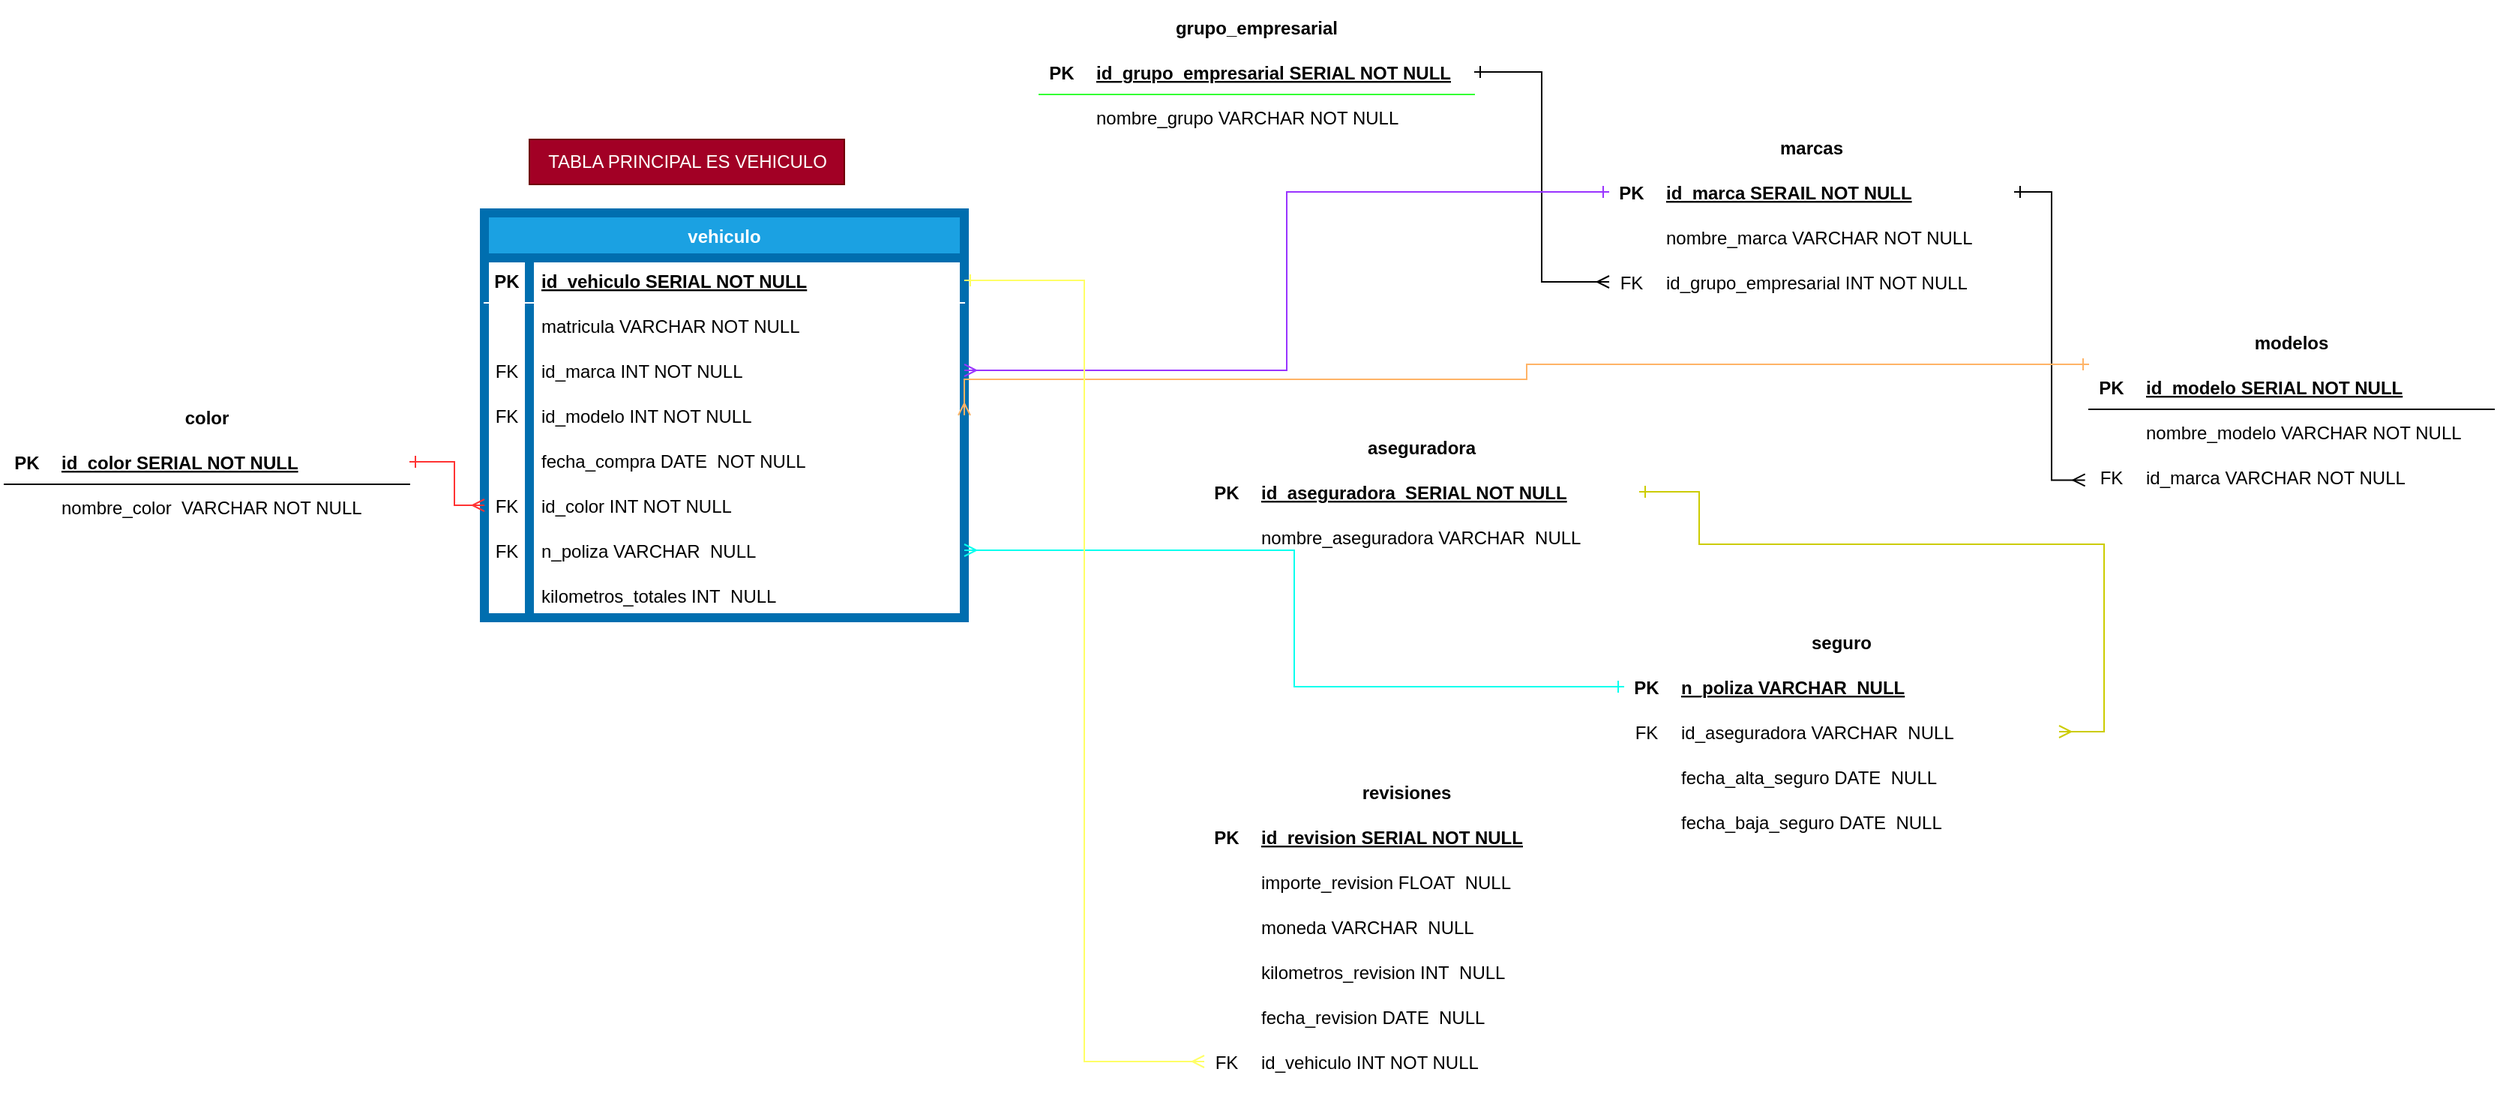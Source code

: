 <mxfile version="21.7.5" type="device">
  <diagram id="R2lEEEUBdFMjLlhIrx00" name="Page-1">
    <mxGraphModel dx="2074" dy="2343" grid="1" gridSize="10" guides="1" tooltips="1" connect="1" arrows="1" fold="1" page="1" pageScale="1" pageWidth="850" pageHeight="1100" background="none" math="0" shadow="0" extFonts="Permanent Marker^https://fonts.googleapis.com/css?family=Permanent+Marker">
      <root>
        <mxCell id="0" />
        <mxCell id="1" parent="0" />
        <mxCell id="C-vyLk0tnHw3VtMMgP7b-13" value="grupo_empresarial" style="shape=table;startSize=30;container=1;collapsible=1;childLayout=tableLayout;fixedRows=1;rowLines=0;fontStyle=1;align=center;resizeLast=1;strokeColor=#ffffff;strokeWidth=6;" parent="1" vertex="1">
          <mxGeometry x="720" y="-260" width="290" height="100" as="geometry" />
        </mxCell>
        <mxCell id="C-vyLk0tnHw3VtMMgP7b-14" value="" style="shape=partialRectangle;collapsible=0;dropTarget=0;pointerEvents=0;fillColor=none;points=[[0,0.5],[1,0.5]];portConstraint=eastwest;top=0;left=0;right=0;bottom=1;strokeColor=#33FF33;" parent="C-vyLk0tnHw3VtMMgP7b-13" vertex="1">
          <mxGeometry y="30" width="290" height="30" as="geometry" />
        </mxCell>
        <mxCell id="C-vyLk0tnHw3VtMMgP7b-15" value="PK" style="shape=partialRectangle;overflow=hidden;connectable=0;fillColor=none;top=0;left=0;bottom=0;right=0;fontStyle=1;strokeColor=#FFFFFF;" parent="C-vyLk0tnHw3VtMMgP7b-14" vertex="1">
          <mxGeometry width="30" height="30" as="geometry">
            <mxRectangle width="30" height="30" as="alternateBounds" />
          </mxGeometry>
        </mxCell>
        <mxCell id="C-vyLk0tnHw3VtMMgP7b-16" value="id_grupo_empresarial SERIAL NOT NULL " style="shape=partialRectangle;overflow=hidden;connectable=0;fillColor=none;top=0;left=0;bottom=0;right=0;align=left;spacingLeft=6;fontStyle=5;strokeColor=#FFFFFF;" parent="C-vyLk0tnHw3VtMMgP7b-14" vertex="1">
          <mxGeometry x="30" width="260" height="30" as="geometry">
            <mxRectangle width="260" height="30" as="alternateBounds" />
          </mxGeometry>
        </mxCell>
        <mxCell id="C-vyLk0tnHw3VtMMgP7b-17" value="" style="shape=partialRectangle;collapsible=0;dropTarget=0;pointerEvents=0;fillColor=none;points=[[0,0.5],[1,0.5]];portConstraint=eastwest;top=0;left=0;right=0;bottom=0;strokeColor=#33FF33;" parent="C-vyLk0tnHw3VtMMgP7b-13" vertex="1">
          <mxGeometry y="60" width="290" height="30" as="geometry" />
        </mxCell>
        <mxCell id="C-vyLk0tnHw3VtMMgP7b-18" value="" style="shape=partialRectangle;overflow=hidden;connectable=0;fillColor=none;top=0;left=0;bottom=0;right=0;strokeColor=#FFFFFF;" parent="C-vyLk0tnHw3VtMMgP7b-17" vertex="1">
          <mxGeometry width="30" height="30" as="geometry">
            <mxRectangle width="30" height="30" as="alternateBounds" />
          </mxGeometry>
        </mxCell>
        <mxCell id="C-vyLk0tnHw3VtMMgP7b-19" value="nombre_grupo VARCHAR NOT NULL" style="shape=partialRectangle;overflow=hidden;connectable=0;fillColor=none;top=0;left=0;bottom=0;right=0;align=left;spacingLeft=6;strokeColor=#FFFFFF;" parent="C-vyLk0tnHw3VtMMgP7b-17" vertex="1">
          <mxGeometry x="30" width="260" height="30" as="geometry">
            <mxRectangle width="260" height="30" as="alternateBounds" />
          </mxGeometry>
        </mxCell>
        <mxCell id="C-vyLk0tnHw3VtMMgP7b-23" value="vehiculo" style="shape=table;startSize=30;container=1;collapsible=1;childLayout=tableLayout;fixedRows=1;rowLines=0;fontStyle=1;align=center;resizeLast=1;fillColor=#1ba1e2;fontColor=#ffffff;strokeColor=#006EAF;strokeWidth=6;" parent="1" vertex="1">
          <mxGeometry x="350" y="-121" width="320.0" height="270" as="geometry" />
        </mxCell>
        <mxCell id="C-vyLk0tnHw3VtMMgP7b-24" value="" style="shape=partialRectangle;collapsible=0;dropTarget=0;pointerEvents=0;fillColor=none;points=[[0,0.5],[1,0.5]];portConstraint=eastwest;top=0;left=0;right=0;bottom=1;strokeColor=#FFFFFF;" parent="C-vyLk0tnHw3VtMMgP7b-23" vertex="1">
          <mxGeometry y="30" width="320.0" height="30" as="geometry" />
        </mxCell>
        <mxCell id="C-vyLk0tnHw3VtMMgP7b-25" value="PK" style="shape=partialRectangle;overflow=hidden;connectable=0;fillColor=none;top=0;left=0;bottom=0;right=0;fontStyle=1;strokeColor=#ffffff;" parent="C-vyLk0tnHw3VtMMgP7b-24" vertex="1">
          <mxGeometry width="30" height="30" as="geometry">
            <mxRectangle width="30" height="30" as="alternateBounds" />
          </mxGeometry>
        </mxCell>
        <mxCell id="C-vyLk0tnHw3VtMMgP7b-26" value="id_vehiculo SERIAL NOT NULL " style="shape=partialRectangle;overflow=hidden;connectable=0;fillColor=none;top=0;left=0;bottom=0;right=0;align=left;spacingLeft=6;fontStyle=5;strokeColor=default;" parent="C-vyLk0tnHw3VtMMgP7b-24" vertex="1">
          <mxGeometry x="30" width="290.0" height="30" as="geometry">
            <mxRectangle width="290.0" height="30" as="alternateBounds" />
          </mxGeometry>
        </mxCell>
        <mxCell id="RfuSQ6V6AaeaHimlMr3Y-26" value="" style="shape=partialRectangle;collapsible=0;dropTarget=0;pointerEvents=0;fillColor=none;points=[[0,0.5],[1,0.5]];portConstraint=eastwest;top=0;left=0;right=0;bottom=0;strokeColor=#ffffff;" parent="C-vyLk0tnHw3VtMMgP7b-23" vertex="1">
          <mxGeometry y="60" width="320.0" height="30" as="geometry" />
        </mxCell>
        <mxCell id="RfuSQ6V6AaeaHimlMr3Y-27" value="" style="shape=partialRectangle;overflow=hidden;connectable=0;fillColor=none;top=0;left=0;bottom=0;right=0;strokeColor=#ffffff;" parent="RfuSQ6V6AaeaHimlMr3Y-26" vertex="1">
          <mxGeometry width="30" height="30" as="geometry">
            <mxRectangle width="30" height="30" as="alternateBounds" />
          </mxGeometry>
        </mxCell>
        <mxCell id="RfuSQ6V6AaeaHimlMr3Y-28" value="matricula VARCHAR NOT NULL" style="shape=partialRectangle;overflow=hidden;connectable=0;fillColor=none;top=0;left=0;bottom=0;right=0;align=left;spacingLeft=6;strokeColor=#ffffff;" parent="RfuSQ6V6AaeaHimlMr3Y-26" vertex="1">
          <mxGeometry x="30" width="290.0" height="30" as="geometry">
            <mxRectangle width="290.0" height="30" as="alternateBounds" />
          </mxGeometry>
        </mxCell>
        <mxCell id="6LT06IVpXa6GjpvAT1OC-48" value="" style="shape=partialRectangle;collapsible=0;dropTarget=0;pointerEvents=0;fillColor=none;points=[[0,0.5],[1,0.5]];portConstraint=eastwest;top=0;left=0;right=0;bottom=0;strokeColor=#33FF33;" parent="C-vyLk0tnHw3VtMMgP7b-23" vertex="1">
          <mxGeometry y="90" width="320.0" height="30" as="geometry" />
        </mxCell>
        <mxCell id="6LT06IVpXa6GjpvAT1OC-49" value="FK" style="shape=partialRectangle;overflow=hidden;connectable=0;fillColor=none;top=0;left=0;bottom=0;right=0;strokeColor=#33FF33;" parent="6LT06IVpXa6GjpvAT1OC-48" vertex="1">
          <mxGeometry width="30" height="30" as="geometry">
            <mxRectangle width="30" height="30" as="alternateBounds" />
          </mxGeometry>
        </mxCell>
        <mxCell id="6LT06IVpXa6GjpvAT1OC-50" value="id_marca INT NOT NULL" style="shape=partialRectangle;overflow=hidden;connectable=0;fillColor=none;top=0;left=0;bottom=0;right=0;align=left;spacingLeft=6;strokeColor=#33FF33;" parent="6LT06IVpXa6GjpvAT1OC-48" vertex="1">
          <mxGeometry x="30" width="290.0" height="30" as="geometry">
            <mxRectangle width="290.0" height="30" as="alternateBounds" />
          </mxGeometry>
        </mxCell>
        <mxCell id="C-vyLk0tnHw3VtMMgP7b-27" value="" style="shape=partialRectangle;collapsible=0;dropTarget=0;pointerEvents=0;fillColor=none;points=[[0,0.5],[1,0.5]];portConstraint=eastwest;top=0;left=0;right=0;bottom=0;strokeColor=#33FF33;" parent="C-vyLk0tnHw3VtMMgP7b-23" vertex="1">
          <mxGeometry y="120" width="320.0" height="30" as="geometry" />
        </mxCell>
        <mxCell id="C-vyLk0tnHw3VtMMgP7b-28" value="FK" style="shape=partialRectangle;overflow=hidden;connectable=0;fillColor=none;top=0;left=0;bottom=0;right=0;strokeColor=#33FF33;" parent="C-vyLk0tnHw3VtMMgP7b-27" vertex="1">
          <mxGeometry width="30" height="30" as="geometry">
            <mxRectangle width="30" height="30" as="alternateBounds" />
          </mxGeometry>
        </mxCell>
        <mxCell id="C-vyLk0tnHw3VtMMgP7b-29" value="id_modelo INT NOT NULL" style="shape=partialRectangle;overflow=hidden;connectable=0;fillColor=none;top=0;left=0;bottom=0;right=0;align=left;spacingLeft=6;strokeColor=#33FF33;" parent="C-vyLk0tnHw3VtMMgP7b-27" vertex="1">
          <mxGeometry x="30" width="290.0" height="30" as="geometry">
            <mxRectangle width="290.0" height="30" as="alternateBounds" />
          </mxGeometry>
        </mxCell>
        <mxCell id="RfuSQ6V6AaeaHimlMr3Y-23" value="" style="shape=partialRectangle;collapsible=0;dropTarget=0;pointerEvents=0;fillColor=none;points=[[0,0.5],[1,0.5]];portConstraint=eastwest;top=0;left=0;right=0;bottom=0;strokeColor=#33FF33;" parent="C-vyLk0tnHw3VtMMgP7b-23" vertex="1">
          <mxGeometry y="150" width="320.0" height="30" as="geometry" />
        </mxCell>
        <mxCell id="RfuSQ6V6AaeaHimlMr3Y-24" value="" style="shape=partialRectangle;overflow=hidden;connectable=0;fillColor=none;top=0;left=0;bottom=0;right=0;strokeColor=#33FF33;" parent="RfuSQ6V6AaeaHimlMr3Y-23" vertex="1">
          <mxGeometry width="30" height="30" as="geometry">
            <mxRectangle width="30" height="30" as="alternateBounds" />
          </mxGeometry>
        </mxCell>
        <mxCell id="RfuSQ6V6AaeaHimlMr3Y-25" value="fecha_compra DATE  NOT NULL" style="shape=partialRectangle;overflow=hidden;connectable=0;fillColor=none;top=0;left=0;bottom=0;right=0;align=left;spacingLeft=6;strokeColor=#33FF33;" parent="RfuSQ6V6AaeaHimlMr3Y-23" vertex="1">
          <mxGeometry x="30" width="290.0" height="30" as="geometry">
            <mxRectangle width="290.0" height="30" as="alternateBounds" />
          </mxGeometry>
        </mxCell>
        <mxCell id="RfuSQ6V6AaeaHimlMr3Y-29" value="" style="shape=partialRectangle;collapsible=0;dropTarget=0;pointerEvents=0;fillColor=none;points=[[0,0.5],[1,0.5]];portConstraint=eastwest;top=0;left=0;right=0;bottom=0;strokeColor=#33FF33;" parent="C-vyLk0tnHw3VtMMgP7b-23" vertex="1">
          <mxGeometry y="180" width="320.0" height="30" as="geometry" />
        </mxCell>
        <mxCell id="RfuSQ6V6AaeaHimlMr3Y-30" value="FK" style="shape=partialRectangle;overflow=hidden;connectable=0;fillColor=none;top=0;left=0;bottom=0;right=0;strokeColor=#33FF33;" parent="RfuSQ6V6AaeaHimlMr3Y-29" vertex="1">
          <mxGeometry width="30" height="30" as="geometry">
            <mxRectangle width="30" height="30" as="alternateBounds" />
          </mxGeometry>
        </mxCell>
        <mxCell id="RfuSQ6V6AaeaHimlMr3Y-31" value="id_color INT NOT NULL" style="shape=partialRectangle;overflow=hidden;connectable=0;fillColor=none;top=0;left=0;bottom=0;right=0;align=left;spacingLeft=6;strokeColor=#33FF33;" parent="RfuSQ6V6AaeaHimlMr3Y-29" vertex="1">
          <mxGeometry x="30" width="290.0" height="30" as="geometry">
            <mxRectangle width="290.0" height="30" as="alternateBounds" />
          </mxGeometry>
        </mxCell>
        <mxCell id="RfuSQ6V6AaeaHimlMr3Y-38" value="" style="shape=partialRectangle;collapsible=0;dropTarget=0;pointerEvents=0;fillColor=none;points=[[0,0.5],[1,0.5]];portConstraint=eastwest;top=0;left=0;right=0;bottom=0;strokeColor=#33FF33;" parent="C-vyLk0tnHw3VtMMgP7b-23" vertex="1">
          <mxGeometry y="210" width="320.0" height="30" as="geometry" />
        </mxCell>
        <mxCell id="RfuSQ6V6AaeaHimlMr3Y-39" value="FK" style="shape=partialRectangle;overflow=hidden;connectable=0;fillColor=none;top=0;left=0;bottom=0;right=0;strokeColor=#33FF33;" parent="RfuSQ6V6AaeaHimlMr3Y-38" vertex="1">
          <mxGeometry width="30" height="30" as="geometry">
            <mxRectangle width="30" height="30" as="alternateBounds" />
          </mxGeometry>
        </mxCell>
        <mxCell id="RfuSQ6V6AaeaHimlMr3Y-40" value="n_poliza VARCHAR  NULL" style="shape=partialRectangle;overflow=hidden;connectable=0;fillColor=none;top=0;left=0;bottom=0;right=0;align=left;spacingLeft=6;strokeColor=#33FF33;" parent="RfuSQ6V6AaeaHimlMr3Y-38" vertex="1">
          <mxGeometry x="30" width="290.0" height="30" as="geometry">
            <mxRectangle width="290.0" height="30" as="alternateBounds" />
          </mxGeometry>
        </mxCell>
        <mxCell id="6LT06IVpXa6GjpvAT1OC-60" value="" style="shape=partialRectangle;collapsible=0;dropTarget=0;pointerEvents=0;fillColor=none;points=[[0,0.5],[1,0.5]];portConstraint=eastwest;top=0;left=0;right=0;bottom=0;" parent="C-vyLk0tnHw3VtMMgP7b-23" vertex="1">
          <mxGeometry y="240" width="320.0" height="30" as="geometry" />
        </mxCell>
        <mxCell id="6LT06IVpXa6GjpvAT1OC-61" value="" style="shape=partialRectangle;overflow=hidden;connectable=0;fillColor=none;top=0;left=0;bottom=0;right=0;" parent="6LT06IVpXa6GjpvAT1OC-60" vertex="1">
          <mxGeometry width="30" height="30" as="geometry">
            <mxRectangle width="30" height="30" as="alternateBounds" />
          </mxGeometry>
        </mxCell>
        <mxCell id="6LT06IVpXa6GjpvAT1OC-62" value="kilometros_totales INT  NULL" style="shape=partialRectangle;overflow=hidden;connectable=0;fillColor=none;top=0;left=0;bottom=0;right=0;align=left;spacingLeft=6;" parent="6LT06IVpXa6GjpvAT1OC-60" vertex="1">
          <mxGeometry x="30" width="290.0" height="30" as="geometry">
            <mxRectangle width="290.0" height="30" as="alternateBounds" />
          </mxGeometry>
        </mxCell>
        <mxCell id="RfuSQ6V6AaeaHimlMr3Y-16" value="marcas" style="shape=table;startSize=30;container=1;collapsible=1;childLayout=tableLayout;fixedRows=1;rowLines=0;fontStyle=1;align=center;resizeLast=1;strokeColor=#ffffff;strokeWidth=6;" parent="1" vertex="1">
          <mxGeometry x="1100" y="-180" width="270" height="130" as="geometry" />
        </mxCell>
        <mxCell id="RfuSQ6V6AaeaHimlMr3Y-17" value="" style="shape=partialRectangle;collapsible=0;dropTarget=0;pointerEvents=0;fillColor=none;points=[[0,0.5],[1,0.5]];portConstraint=eastwest;top=0;left=0;right=0;bottom=1;strokeColor=#FFFFFF;" parent="RfuSQ6V6AaeaHimlMr3Y-16" vertex="1">
          <mxGeometry y="30" width="270" height="30" as="geometry" />
        </mxCell>
        <mxCell id="RfuSQ6V6AaeaHimlMr3Y-18" value="PK" style="shape=partialRectangle;overflow=hidden;connectable=0;fillColor=none;top=0;left=0;bottom=0;right=0;fontStyle=1;strokeColor=#FFFFFF;" parent="RfuSQ6V6AaeaHimlMr3Y-17" vertex="1">
          <mxGeometry width="30" height="30" as="geometry">
            <mxRectangle width="30" height="30" as="alternateBounds" />
          </mxGeometry>
        </mxCell>
        <mxCell id="RfuSQ6V6AaeaHimlMr3Y-19" value="id_marca SERAIL NOT NULL " style="shape=partialRectangle;overflow=hidden;connectable=0;fillColor=none;top=0;left=0;bottom=0;right=0;align=left;spacingLeft=6;fontStyle=5;strokeColor=#FFFFFF;" parent="RfuSQ6V6AaeaHimlMr3Y-17" vertex="1">
          <mxGeometry x="30" width="240" height="30" as="geometry">
            <mxRectangle width="240" height="30" as="alternateBounds" />
          </mxGeometry>
        </mxCell>
        <mxCell id="RfuSQ6V6AaeaHimlMr3Y-20" value="" style="shape=partialRectangle;collapsible=0;dropTarget=0;pointerEvents=0;fillColor=none;points=[[0,0.5],[1,0.5]];portConstraint=eastwest;top=0;left=0;right=0;bottom=0;strokeColor=#33FF33;" parent="RfuSQ6V6AaeaHimlMr3Y-16" vertex="1">
          <mxGeometry y="60" width="270" height="30" as="geometry" />
        </mxCell>
        <mxCell id="RfuSQ6V6AaeaHimlMr3Y-21" value="" style="shape=partialRectangle;overflow=hidden;connectable=0;fillColor=none;top=0;left=0;bottom=0;right=0;strokeColor=#33FF33;" parent="RfuSQ6V6AaeaHimlMr3Y-20" vertex="1">
          <mxGeometry width="30" height="30" as="geometry">
            <mxRectangle width="30" height="30" as="alternateBounds" />
          </mxGeometry>
        </mxCell>
        <mxCell id="RfuSQ6V6AaeaHimlMr3Y-22" value="nombre_marca VARCHAR NOT NULL" style="shape=partialRectangle;overflow=hidden;connectable=0;fillColor=none;top=0;left=0;bottom=0;right=0;align=left;spacingLeft=6;strokeColor=#FFFFFF;" parent="RfuSQ6V6AaeaHimlMr3Y-20" vertex="1">
          <mxGeometry x="30" width="240" height="30" as="geometry">
            <mxRectangle width="240" height="30" as="alternateBounds" />
          </mxGeometry>
        </mxCell>
        <mxCell id="6LT06IVpXa6GjpvAT1OC-23" value="" style="shape=partialRectangle;collapsible=0;dropTarget=0;pointerEvents=0;fillColor=none;points=[[0,0.5],[1,0.5]];portConstraint=eastwest;top=0;left=0;right=0;bottom=0;strokeColor=#33FF33;" parent="RfuSQ6V6AaeaHimlMr3Y-16" vertex="1">
          <mxGeometry y="90" width="270" height="30" as="geometry" />
        </mxCell>
        <mxCell id="6LT06IVpXa6GjpvAT1OC-24" value="FK" style="shape=partialRectangle;overflow=hidden;connectable=0;fillColor=none;top=0;left=0;bottom=0;right=0;strokeColor=#33FF33;" parent="6LT06IVpXa6GjpvAT1OC-23" vertex="1">
          <mxGeometry width="30" height="30" as="geometry">
            <mxRectangle width="30" height="30" as="alternateBounds" />
          </mxGeometry>
        </mxCell>
        <mxCell id="6LT06IVpXa6GjpvAT1OC-25" value="id_grupo_empresarial INT NOT NULL" style="shape=partialRectangle;overflow=hidden;connectable=0;fillColor=none;top=0;left=0;bottom=0;right=0;align=left;spacingLeft=6;strokeColor=#33FF33;" parent="6LT06IVpXa6GjpvAT1OC-23" vertex="1">
          <mxGeometry x="30" width="240" height="30" as="geometry">
            <mxRectangle width="240" height="30" as="alternateBounds" />
          </mxGeometry>
        </mxCell>
        <mxCell id="RfuSQ6V6AaeaHimlMr3Y-51" value="revisiones" style="shape=table;startSize=30;container=1;collapsible=1;childLayout=tableLayout;fixedRows=1;rowLines=0;fontStyle=1;align=center;resizeLast=1;strokeColor=#ffffff;strokeWidth=6;" parent="1" vertex="1">
          <mxGeometry x="830" y="250" width="270" height="220" as="geometry" />
        </mxCell>
        <mxCell id="RfuSQ6V6AaeaHimlMr3Y-52" value="" style="shape=partialRectangle;collapsible=0;dropTarget=0;pointerEvents=0;fillColor=none;points=[[0,0.5],[1,0.5]];portConstraint=eastwest;top=0;left=0;right=0;bottom=1;strokeColor=#FFFFFF;" parent="RfuSQ6V6AaeaHimlMr3Y-51" vertex="1">
          <mxGeometry y="30" width="270" height="30" as="geometry" />
        </mxCell>
        <mxCell id="RfuSQ6V6AaeaHimlMr3Y-53" value="PK" style="shape=partialRectangle;overflow=hidden;connectable=0;fillColor=none;top=0;left=0;bottom=0;right=0;fontStyle=1;strokeColor=#FFFFFF;" parent="RfuSQ6V6AaeaHimlMr3Y-52" vertex="1">
          <mxGeometry width="30" height="30" as="geometry">
            <mxRectangle width="30" height="30" as="alternateBounds" />
          </mxGeometry>
        </mxCell>
        <mxCell id="RfuSQ6V6AaeaHimlMr3Y-54" value="id_revision SERIAL NOT NULL " style="shape=partialRectangle;overflow=hidden;connectable=0;fillColor=none;top=0;left=0;bottom=0;right=0;align=left;spacingLeft=6;fontStyle=5;strokeColor=#FFFFFF;" parent="RfuSQ6V6AaeaHimlMr3Y-52" vertex="1">
          <mxGeometry x="30" width="240" height="30" as="geometry">
            <mxRectangle width="240" height="30" as="alternateBounds" />
          </mxGeometry>
        </mxCell>
        <mxCell id="6LT06IVpXa6GjpvAT1OC-1" value="" style="shape=partialRectangle;collapsible=0;dropTarget=0;pointerEvents=0;fillColor=none;points=[[0,0.5],[1,0.5]];portConstraint=eastwest;top=0;left=0;right=0;bottom=0;strokeColor=#FFFFFF;" parent="RfuSQ6V6AaeaHimlMr3Y-51" vertex="1">
          <mxGeometry y="60" width="270" height="30" as="geometry" />
        </mxCell>
        <mxCell id="6LT06IVpXa6GjpvAT1OC-2" value="" style="shape=partialRectangle;overflow=hidden;connectable=0;fillColor=none;top=0;left=0;bottom=0;right=0;strokeColor=#FFFFFF;" parent="6LT06IVpXa6GjpvAT1OC-1" vertex="1">
          <mxGeometry width="30" height="30" as="geometry">
            <mxRectangle width="30" height="30" as="alternateBounds" />
          </mxGeometry>
        </mxCell>
        <mxCell id="6LT06IVpXa6GjpvAT1OC-3" value="importe_revision FLOAT  NULL" style="shape=partialRectangle;overflow=hidden;connectable=0;fillColor=none;top=0;left=0;bottom=0;right=0;align=left;spacingLeft=6;strokeColor=#FFFFFF;" parent="6LT06IVpXa6GjpvAT1OC-1" vertex="1">
          <mxGeometry x="30" width="240" height="30" as="geometry">
            <mxRectangle width="240" height="30" as="alternateBounds" />
          </mxGeometry>
        </mxCell>
        <mxCell id="6LT06IVpXa6GjpvAT1OC-76" value="" style="shape=partialRectangle;collapsible=0;dropTarget=0;pointerEvents=0;fillColor=none;points=[[0,0.5],[1,0.5]];portConstraint=eastwest;top=0;left=0;right=0;bottom=0;strokeColor=#33FF33;" parent="RfuSQ6V6AaeaHimlMr3Y-51" vertex="1">
          <mxGeometry y="90" width="270" height="30" as="geometry" />
        </mxCell>
        <mxCell id="6LT06IVpXa6GjpvAT1OC-77" value="" style="shape=partialRectangle;overflow=hidden;connectable=0;fillColor=none;top=0;left=0;bottom=0;right=0;strokeColor=#33FF33;" parent="6LT06IVpXa6GjpvAT1OC-76" vertex="1">
          <mxGeometry width="30" height="30" as="geometry">
            <mxRectangle width="30" height="30" as="alternateBounds" />
          </mxGeometry>
        </mxCell>
        <mxCell id="6LT06IVpXa6GjpvAT1OC-78" value="moneda VARCHAR  NULL" style="shape=partialRectangle;overflow=hidden;connectable=0;fillColor=none;top=0;left=0;bottom=0;right=0;align=left;spacingLeft=6;strokeColor=#33FF33;" parent="6LT06IVpXa6GjpvAT1OC-76" vertex="1">
          <mxGeometry x="30" width="240" height="30" as="geometry">
            <mxRectangle width="240" height="30" as="alternateBounds" />
          </mxGeometry>
        </mxCell>
        <mxCell id="RfuSQ6V6AaeaHimlMr3Y-72" value="" style="shape=partialRectangle;collapsible=0;dropTarget=0;pointerEvents=0;fillColor=none;points=[[0,0.5],[1,0.5]];portConstraint=eastwest;top=0;left=0;right=0;bottom=0;strokeColor=#33FF33;" parent="RfuSQ6V6AaeaHimlMr3Y-51" vertex="1">
          <mxGeometry y="120" width="270" height="30" as="geometry" />
        </mxCell>
        <mxCell id="RfuSQ6V6AaeaHimlMr3Y-73" value="" style="shape=partialRectangle;overflow=hidden;connectable=0;fillColor=none;top=0;left=0;bottom=0;right=0;strokeColor=#33FF33;" parent="RfuSQ6V6AaeaHimlMr3Y-72" vertex="1">
          <mxGeometry width="30" height="30" as="geometry">
            <mxRectangle width="30" height="30" as="alternateBounds" />
          </mxGeometry>
        </mxCell>
        <mxCell id="RfuSQ6V6AaeaHimlMr3Y-74" value="kilometros_revision INT  NULL" style="shape=partialRectangle;overflow=hidden;connectable=0;fillColor=none;top=0;left=0;bottom=0;right=0;align=left;spacingLeft=6;strokeColor=#33FF33;" parent="RfuSQ6V6AaeaHimlMr3Y-72" vertex="1">
          <mxGeometry x="30" width="240" height="30" as="geometry">
            <mxRectangle width="240" height="30" as="alternateBounds" />
          </mxGeometry>
        </mxCell>
        <mxCell id="RfuSQ6V6AaeaHimlMr3Y-55" value="" style="shape=partialRectangle;collapsible=0;dropTarget=0;pointerEvents=0;fillColor=none;points=[[0,0.5],[1,0.5]];portConstraint=eastwest;top=0;left=0;right=0;bottom=0;strokeColor=#33FF33;" parent="RfuSQ6V6AaeaHimlMr3Y-51" vertex="1">
          <mxGeometry y="150" width="270" height="30" as="geometry" />
        </mxCell>
        <mxCell id="RfuSQ6V6AaeaHimlMr3Y-56" value="" style="shape=partialRectangle;overflow=hidden;connectable=0;fillColor=none;top=0;left=0;bottom=0;right=0;strokeColor=#33FF33;" parent="RfuSQ6V6AaeaHimlMr3Y-55" vertex="1">
          <mxGeometry width="30" height="30" as="geometry">
            <mxRectangle width="30" height="30" as="alternateBounds" />
          </mxGeometry>
        </mxCell>
        <mxCell id="RfuSQ6V6AaeaHimlMr3Y-57" value="fecha_revision DATE  NULL" style="shape=partialRectangle;overflow=hidden;connectable=0;fillColor=none;top=0;left=0;bottom=0;right=0;align=left;spacingLeft=6;strokeColor=#33FF33;" parent="RfuSQ6V6AaeaHimlMr3Y-55" vertex="1">
          <mxGeometry x="30" width="240" height="30" as="geometry">
            <mxRectangle width="240" height="30" as="alternateBounds" />
          </mxGeometry>
        </mxCell>
        <mxCell id="Y3jLOv87vQrLIMiT1nMj-8" value="" style="shape=partialRectangle;collapsible=0;dropTarget=0;pointerEvents=0;fillColor=none;points=[[0,0.5],[1,0.5]];portConstraint=eastwest;top=0;left=0;right=0;bottom=0;strokeColor=#33FF33;" vertex="1" parent="RfuSQ6V6AaeaHimlMr3Y-51">
          <mxGeometry y="180" width="270" height="30" as="geometry" />
        </mxCell>
        <mxCell id="Y3jLOv87vQrLIMiT1nMj-9" value="FK" style="shape=partialRectangle;overflow=hidden;connectable=0;fillColor=none;top=0;left=0;bottom=0;right=0;strokeColor=#33FF33;" vertex="1" parent="Y3jLOv87vQrLIMiT1nMj-8">
          <mxGeometry width="30" height="30" as="geometry">
            <mxRectangle width="30" height="30" as="alternateBounds" />
          </mxGeometry>
        </mxCell>
        <mxCell id="Y3jLOv87vQrLIMiT1nMj-10" value="id_vehiculo INT NOT NULL" style="shape=partialRectangle;overflow=hidden;connectable=0;fillColor=none;top=0;left=0;bottom=0;right=0;align=left;spacingLeft=6;strokeColor=#33FF33;" vertex="1" parent="Y3jLOv87vQrLIMiT1nMj-8">
          <mxGeometry x="30" width="240" height="30" as="geometry">
            <mxRectangle width="240" height="30" as="alternateBounds" />
          </mxGeometry>
        </mxCell>
        <mxCell id="6LT06IVpXa6GjpvAT1OC-16" value="modelos" style="shape=table;startSize=30;container=1;collapsible=1;childLayout=tableLayout;fixedRows=1;rowLines=0;fontStyle=1;align=center;resizeLast=1;strokeColor=#ffffff;strokeWidth=6;" parent="1" vertex="1">
          <mxGeometry x="1420" y="-50" width="270" height="130" as="geometry" />
        </mxCell>
        <mxCell id="6LT06IVpXa6GjpvAT1OC-17" value="" style="shape=partialRectangle;collapsible=0;dropTarget=0;pointerEvents=0;fillColor=none;points=[[0,0.5],[1,0.5]];portConstraint=eastwest;top=0;left=0;right=0;bottom=1;" parent="6LT06IVpXa6GjpvAT1OC-16" vertex="1">
          <mxGeometry y="30" width="270" height="30" as="geometry" />
        </mxCell>
        <mxCell id="6LT06IVpXa6GjpvAT1OC-18" value="PK" style="shape=partialRectangle;overflow=hidden;connectable=0;fillColor=none;top=0;left=0;bottom=0;right=0;fontStyle=1;" parent="6LT06IVpXa6GjpvAT1OC-17" vertex="1">
          <mxGeometry width="30" height="30" as="geometry">
            <mxRectangle width="30" height="30" as="alternateBounds" />
          </mxGeometry>
        </mxCell>
        <mxCell id="6LT06IVpXa6GjpvAT1OC-19" value="id_modelo SERIAL NOT NULL " style="shape=partialRectangle;overflow=hidden;connectable=0;fillColor=none;top=0;left=0;bottom=0;right=0;align=left;spacingLeft=6;fontStyle=5;" parent="6LT06IVpXa6GjpvAT1OC-17" vertex="1">
          <mxGeometry x="30" width="240" height="30" as="geometry">
            <mxRectangle width="240" height="30" as="alternateBounds" />
          </mxGeometry>
        </mxCell>
        <mxCell id="6LT06IVpXa6GjpvAT1OC-20" value="" style="shape=partialRectangle;collapsible=0;dropTarget=0;pointerEvents=0;fillColor=none;points=[[0,0.5],[1,0.5]];portConstraint=eastwest;top=0;left=0;right=0;bottom=0;" parent="6LT06IVpXa6GjpvAT1OC-16" vertex="1">
          <mxGeometry y="60" width="270" height="30" as="geometry" />
        </mxCell>
        <mxCell id="6LT06IVpXa6GjpvAT1OC-21" value="" style="shape=partialRectangle;overflow=hidden;connectable=0;fillColor=none;top=0;left=0;bottom=0;right=0;" parent="6LT06IVpXa6GjpvAT1OC-20" vertex="1">
          <mxGeometry width="30" height="30" as="geometry">
            <mxRectangle width="30" height="30" as="alternateBounds" />
          </mxGeometry>
        </mxCell>
        <mxCell id="6LT06IVpXa6GjpvAT1OC-22" value="nombre_modelo VARCHAR NOT NULL" style="shape=partialRectangle;overflow=hidden;connectable=0;fillColor=none;top=0;left=0;bottom=0;right=0;align=left;spacingLeft=6;" parent="6LT06IVpXa6GjpvAT1OC-20" vertex="1">
          <mxGeometry x="30" width="240" height="30" as="geometry">
            <mxRectangle width="240" height="30" as="alternateBounds" />
          </mxGeometry>
        </mxCell>
        <mxCell id="QpsrkyY_oD0Y8eyHa7yE-17" value="" style="shape=partialRectangle;collapsible=0;dropTarget=0;pointerEvents=0;fillColor=none;points=[[0,0.5],[1,0.5]];portConstraint=eastwest;top=0;left=0;right=0;bottom=0;" parent="6LT06IVpXa6GjpvAT1OC-16" vertex="1">
          <mxGeometry y="90" width="270" height="30" as="geometry" />
        </mxCell>
        <mxCell id="QpsrkyY_oD0Y8eyHa7yE-18" value="FK" style="shape=partialRectangle;overflow=hidden;connectable=0;fillColor=none;top=0;left=0;bottom=0;right=0;" parent="QpsrkyY_oD0Y8eyHa7yE-17" vertex="1">
          <mxGeometry width="30" height="30" as="geometry">
            <mxRectangle width="30" height="30" as="alternateBounds" />
          </mxGeometry>
        </mxCell>
        <mxCell id="QpsrkyY_oD0Y8eyHa7yE-19" value="id_marca VARCHAR NOT NULL" style="shape=partialRectangle;overflow=hidden;connectable=0;fillColor=none;top=0;left=0;bottom=0;right=0;align=left;spacingLeft=6;" parent="QpsrkyY_oD0Y8eyHa7yE-17" vertex="1">
          <mxGeometry x="30" width="240" height="30" as="geometry">
            <mxRectangle width="240" height="30" as="alternateBounds" />
          </mxGeometry>
        </mxCell>
        <mxCell id="6LT06IVpXa6GjpvAT1OC-4" value="aseguradora" style="shape=table;startSize=30;container=1;collapsible=1;childLayout=tableLayout;fixedRows=1;rowLines=0;fontStyle=1;align=center;resizeLast=1;strokeColor=#ffffff;strokeWidth=6;" parent="1" vertex="1">
          <mxGeometry x="830" y="20" width="290" height="100" as="geometry" />
        </mxCell>
        <mxCell id="6LT06IVpXa6GjpvAT1OC-5" value="" style="shape=partialRectangle;collapsible=0;dropTarget=0;pointerEvents=0;fillColor=none;points=[[0,0.5],[1,0.5]];portConstraint=eastwest;top=0;left=0;right=0;bottom=1;strokeColor=#FFFFFF;" parent="6LT06IVpXa6GjpvAT1OC-4" vertex="1">
          <mxGeometry y="30" width="290" height="30" as="geometry" />
        </mxCell>
        <mxCell id="6LT06IVpXa6GjpvAT1OC-6" value="PK" style="shape=partialRectangle;overflow=hidden;connectable=0;fillColor=none;top=0;left=0;bottom=0;right=0;fontStyle=1;strokeColor=#FFFFFF;" parent="6LT06IVpXa6GjpvAT1OC-5" vertex="1">
          <mxGeometry width="30" height="30" as="geometry">
            <mxRectangle width="30" height="30" as="alternateBounds" />
          </mxGeometry>
        </mxCell>
        <mxCell id="6LT06IVpXa6GjpvAT1OC-7" value="id_aseguradora_SERIAL NOT NULL " style="shape=partialRectangle;overflow=hidden;connectable=0;fillColor=none;top=0;left=0;bottom=0;right=0;align=left;spacingLeft=6;fontStyle=5;strokeColor=#FFFFFF;" parent="6LT06IVpXa6GjpvAT1OC-5" vertex="1">
          <mxGeometry x="30" width="260" height="30" as="geometry">
            <mxRectangle width="260" height="30" as="alternateBounds" />
          </mxGeometry>
        </mxCell>
        <mxCell id="6LT06IVpXa6GjpvAT1OC-8" value="" style="shape=partialRectangle;collapsible=0;dropTarget=0;pointerEvents=0;fillColor=none;points=[[0,0.5],[1,0.5]];portConstraint=eastwest;top=0;left=0;right=0;bottom=0;strokeColor=#33FF33;" parent="6LT06IVpXa6GjpvAT1OC-4" vertex="1">
          <mxGeometry y="60" width="290" height="30" as="geometry" />
        </mxCell>
        <mxCell id="6LT06IVpXa6GjpvAT1OC-9" value="" style="shape=partialRectangle;overflow=hidden;connectable=0;fillColor=none;top=0;left=0;bottom=0;right=0;strokeColor=#33FF33;" parent="6LT06IVpXa6GjpvAT1OC-8" vertex="1">
          <mxGeometry width="30" height="30" as="geometry">
            <mxRectangle width="30" height="30" as="alternateBounds" />
          </mxGeometry>
        </mxCell>
        <mxCell id="6LT06IVpXa6GjpvAT1OC-10" value="nombre_aseguradora VARCHAR  NULL" style="shape=partialRectangle;overflow=hidden;connectable=0;fillColor=none;top=0;left=0;bottom=0;right=0;align=left;spacingLeft=6;strokeColor=#33FF33;" parent="6LT06IVpXa6GjpvAT1OC-8" vertex="1">
          <mxGeometry x="30" width="260" height="30" as="geometry">
            <mxRectangle width="260" height="30" as="alternateBounds" />
          </mxGeometry>
        </mxCell>
        <mxCell id="QpsrkyY_oD0Y8eyHa7yE-16" style="edgeStyle=orthogonalEdgeStyle;rounded=0;orthogonalLoop=1;jettySize=auto;html=1;exitX=0;exitY=0.5;exitDx=0;exitDy=0;entryX=1;entryY=0.5;entryDx=0;entryDy=0;endArrow=ERone;endFill=0;startArrow=ERmany;startFill=0;" parent="1" source="6LT06IVpXa6GjpvAT1OC-23" target="C-vyLk0tnHw3VtMMgP7b-14" edge="1">
          <mxGeometry relative="1" as="geometry" />
        </mxCell>
        <mxCell id="QpsrkyY_oD0Y8eyHa7yE-20" style="edgeStyle=orthogonalEdgeStyle;rounded=0;orthogonalLoop=1;jettySize=auto;html=1;endArrow=ERone;endFill=0;startArrow=ERmany;startFill=0;exitX=-0.01;exitY=0.573;exitDx=0;exitDy=0;exitPerimeter=0;" parent="1" source="QpsrkyY_oD0Y8eyHa7yE-17" target="RfuSQ6V6AaeaHimlMr3Y-17" edge="1">
          <mxGeometry relative="1" as="geometry">
            <mxPoint x="1452" y="45" as="sourcePoint" />
            <mxPoint x="1400" y="-140.0" as="targetPoint" />
          </mxGeometry>
        </mxCell>
        <mxCell id="QpsrkyY_oD0Y8eyHa7yE-21" value="color" style="shape=table;startSize=30;container=1;collapsible=1;childLayout=tableLayout;fixedRows=1;rowLines=0;fontStyle=1;align=center;resizeLast=1;strokeColor=#ffffff;strokeWidth=6;" parent="1" vertex="1">
          <mxGeometry x="30" width="270" height="100" as="geometry" />
        </mxCell>
        <mxCell id="QpsrkyY_oD0Y8eyHa7yE-22" value="" style="shape=partialRectangle;collapsible=0;dropTarget=0;pointerEvents=0;fillColor=none;points=[[0,0.5],[1,0.5]];portConstraint=eastwest;top=0;left=0;right=0;bottom=1;" parent="QpsrkyY_oD0Y8eyHa7yE-21" vertex="1">
          <mxGeometry y="30" width="270" height="30" as="geometry" />
        </mxCell>
        <mxCell id="QpsrkyY_oD0Y8eyHa7yE-23" value="PK" style="shape=partialRectangle;overflow=hidden;connectable=0;fillColor=none;top=0;left=0;bottom=0;right=0;fontStyle=1;" parent="QpsrkyY_oD0Y8eyHa7yE-22" vertex="1">
          <mxGeometry width="30" height="30" as="geometry">
            <mxRectangle width="30" height="30" as="alternateBounds" />
          </mxGeometry>
        </mxCell>
        <mxCell id="QpsrkyY_oD0Y8eyHa7yE-24" value="id_color SERIAL NOT NULL " style="shape=partialRectangle;overflow=hidden;connectable=0;fillColor=none;top=0;left=0;bottom=0;right=0;align=left;spacingLeft=6;fontStyle=5;" parent="QpsrkyY_oD0Y8eyHa7yE-22" vertex="1">
          <mxGeometry x="30" width="240" height="30" as="geometry">
            <mxRectangle width="240" height="30" as="alternateBounds" />
          </mxGeometry>
        </mxCell>
        <mxCell id="QpsrkyY_oD0Y8eyHa7yE-25" value="" style="shape=partialRectangle;collapsible=0;dropTarget=0;pointerEvents=0;fillColor=none;points=[[0,0.5],[1,0.5]];portConstraint=eastwest;top=0;left=0;right=0;bottom=0;" parent="QpsrkyY_oD0Y8eyHa7yE-21" vertex="1">
          <mxGeometry y="60" width="270" height="30" as="geometry" />
        </mxCell>
        <mxCell id="QpsrkyY_oD0Y8eyHa7yE-26" value="" style="shape=partialRectangle;overflow=hidden;connectable=0;fillColor=none;top=0;left=0;bottom=0;right=0;" parent="QpsrkyY_oD0Y8eyHa7yE-25" vertex="1">
          <mxGeometry width="30" height="30" as="geometry">
            <mxRectangle width="30" height="30" as="alternateBounds" />
          </mxGeometry>
        </mxCell>
        <mxCell id="QpsrkyY_oD0Y8eyHa7yE-27" value="nombre_color  VARCHAR NOT NULL" style="shape=partialRectangle;overflow=hidden;connectable=0;fillColor=none;top=0;left=0;bottom=0;right=0;align=left;spacingLeft=6;" parent="QpsrkyY_oD0Y8eyHa7yE-25" vertex="1">
          <mxGeometry x="30" width="240" height="30" as="geometry">
            <mxRectangle width="240" height="30" as="alternateBounds" />
          </mxGeometry>
        </mxCell>
        <mxCell id="QpsrkyY_oD0Y8eyHa7yE-32" style="edgeStyle=orthogonalEdgeStyle;rounded=0;orthogonalLoop=1;jettySize=auto;html=1;exitX=0;exitY=0.5;exitDx=0;exitDy=0;entryX=1;entryY=0.5;entryDx=0;entryDy=0;endArrow=ERone;endFill=0;startArrow=ERmany;startFill=0;strokeColor=#FF3333;" parent="1" source="RfuSQ6V6AaeaHimlMr3Y-29" target="QpsrkyY_oD0Y8eyHa7yE-22" edge="1">
          <mxGeometry relative="1" as="geometry">
            <Array as="points">
              <mxPoint x="330" y="74" />
              <mxPoint x="330" y="45" />
            </Array>
          </mxGeometry>
        </mxCell>
        <mxCell id="QpsrkyY_oD0Y8eyHa7yE-33" value="seguro" style="shape=table;startSize=30;container=1;collapsible=1;childLayout=tableLayout;fixedRows=1;rowLines=0;fontStyle=1;align=center;resizeLast=1;strokeColor=#ffffff;strokeWidth=6;" parent="1" vertex="1">
          <mxGeometry x="1110" y="150" width="290" height="160" as="geometry" />
        </mxCell>
        <mxCell id="QpsrkyY_oD0Y8eyHa7yE-34" value="" style="shape=partialRectangle;collapsible=0;dropTarget=0;pointerEvents=0;fillColor=none;points=[[0,0.5],[1,0.5]];portConstraint=eastwest;top=0;left=0;right=0;bottom=1;strokeColor=#FFFFFF;" parent="QpsrkyY_oD0Y8eyHa7yE-33" vertex="1">
          <mxGeometry y="30" width="290" height="30" as="geometry" />
        </mxCell>
        <mxCell id="QpsrkyY_oD0Y8eyHa7yE-35" value="PK" style="shape=partialRectangle;overflow=hidden;connectable=0;fillColor=none;top=0;left=0;bottom=0;right=0;fontStyle=1;strokeColor=#FFFFFF;" parent="QpsrkyY_oD0Y8eyHa7yE-34" vertex="1">
          <mxGeometry width="30" height="30" as="geometry">
            <mxRectangle width="30" height="30" as="alternateBounds" />
          </mxGeometry>
        </mxCell>
        <mxCell id="QpsrkyY_oD0Y8eyHa7yE-36" value="n_poliza VARCHAR  NULL" style="shape=partialRectangle;overflow=hidden;connectable=0;fillColor=none;top=0;left=0;bottom=0;right=0;align=left;spacingLeft=6;fontStyle=5;strokeColor=#FFFFFF;" parent="QpsrkyY_oD0Y8eyHa7yE-34" vertex="1">
          <mxGeometry x="30" width="260" height="30" as="geometry">
            <mxRectangle width="260" height="30" as="alternateBounds" />
          </mxGeometry>
        </mxCell>
        <mxCell id="QpsrkyY_oD0Y8eyHa7yE-37" value="" style="shape=partialRectangle;collapsible=0;dropTarget=0;pointerEvents=0;fillColor=none;points=[[0,0.5],[1,0.5]];portConstraint=eastwest;top=0;left=0;right=0;bottom=0;strokeColor=#33FF33;" parent="QpsrkyY_oD0Y8eyHa7yE-33" vertex="1">
          <mxGeometry y="60" width="290" height="30" as="geometry" />
        </mxCell>
        <mxCell id="QpsrkyY_oD0Y8eyHa7yE-38" value="FK" style="shape=partialRectangle;overflow=hidden;connectable=0;fillColor=none;top=0;left=0;bottom=0;right=0;strokeColor=#33FF33;" parent="QpsrkyY_oD0Y8eyHa7yE-37" vertex="1">
          <mxGeometry width="30" height="30" as="geometry">
            <mxRectangle width="30" height="30" as="alternateBounds" />
          </mxGeometry>
        </mxCell>
        <mxCell id="QpsrkyY_oD0Y8eyHa7yE-39" value="id_aseguradora VARCHAR  NULL" style="shape=partialRectangle;overflow=hidden;connectable=0;fillColor=none;top=0;left=0;bottom=0;right=0;align=left;spacingLeft=6;strokeColor=#33FF33;" parent="QpsrkyY_oD0Y8eyHa7yE-37" vertex="1">
          <mxGeometry x="30" width="260" height="30" as="geometry">
            <mxRectangle width="260" height="30" as="alternateBounds" />
          </mxGeometry>
        </mxCell>
        <mxCell id="QpsrkyY_oD0Y8eyHa7yE-43" value="" style="shape=partialRectangle;collapsible=0;dropTarget=0;pointerEvents=0;fillColor=none;points=[[0,0.5],[1,0.5]];portConstraint=eastwest;top=0;left=0;right=0;bottom=0;strokeColor=#33FF33;" parent="QpsrkyY_oD0Y8eyHa7yE-33" vertex="1">
          <mxGeometry y="90" width="290" height="30" as="geometry" />
        </mxCell>
        <mxCell id="QpsrkyY_oD0Y8eyHa7yE-44" value="" style="shape=partialRectangle;overflow=hidden;connectable=0;fillColor=none;top=0;left=0;bottom=0;right=0;strokeColor=#33FF33;" parent="QpsrkyY_oD0Y8eyHa7yE-43" vertex="1">
          <mxGeometry width="30" height="30" as="geometry">
            <mxRectangle width="30" height="30" as="alternateBounds" />
          </mxGeometry>
        </mxCell>
        <mxCell id="QpsrkyY_oD0Y8eyHa7yE-45" value="fecha_alta_seguro DATE  NULL" style="shape=partialRectangle;overflow=hidden;connectable=0;fillColor=none;top=0;left=0;bottom=0;right=0;align=left;spacingLeft=6;strokeColor=#33FF33;" parent="QpsrkyY_oD0Y8eyHa7yE-43" vertex="1">
          <mxGeometry x="30" width="260" height="30" as="geometry">
            <mxRectangle width="260" height="30" as="alternateBounds" />
          </mxGeometry>
        </mxCell>
        <mxCell id="QpsrkyY_oD0Y8eyHa7yE-47" value="" style="shape=partialRectangle;collapsible=0;dropTarget=0;pointerEvents=0;fillColor=none;points=[[0,0.5],[1,0.5]];portConstraint=eastwest;top=0;left=0;right=0;bottom=0;strokeColor=#33FF33;" parent="QpsrkyY_oD0Y8eyHa7yE-33" vertex="1">
          <mxGeometry y="120" width="290" height="30" as="geometry" />
        </mxCell>
        <mxCell id="QpsrkyY_oD0Y8eyHa7yE-48" value="" style="shape=partialRectangle;overflow=hidden;connectable=0;fillColor=none;top=0;left=0;bottom=0;right=0;strokeColor=#33FF33;" parent="QpsrkyY_oD0Y8eyHa7yE-47" vertex="1">
          <mxGeometry width="30" height="30" as="geometry">
            <mxRectangle width="30" height="30" as="alternateBounds" />
          </mxGeometry>
        </mxCell>
        <mxCell id="QpsrkyY_oD0Y8eyHa7yE-49" value="fecha_baja_seguro DATE  NULL" style="shape=partialRectangle;overflow=hidden;connectable=0;fillColor=none;top=0;left=0;bottom=0;right=0;align=left;spacingLeft=6;strokeColor=#33FF33;" parent="QpsrkyY_oD0Y8eyHa7yE-47" vertex="1">
          <mxGeometry x="30" width="260" height="30" as="geometry">
            <mxRectangle width="260" height="30" as="alternateBounds" />
          </mxGeometry>
        </mxCell>
        <mxCell id="QpsrkyY_oD0Y8eyHa7yE-63" style="edgeStyle=orthogonalEdgeStyle;rounded=0;orthogonalLoop=1;jettySize=auto;html=1;exitX=1;exitY=0.5;exitDx=0;exitDy=0;entryX=1;entryY=0.5;entryDx=0;entryDy=0;endArrow=ERone;endFill=0;startArrow=ERmany;startFill=0;strokeColor=#CCCC00;" parent="1" source="QpsrkyY_oD0Y8eyHa7yE-37" target="6LT06IVpXa6GjpvAT1OC-5" edge="1">
          <mxGeometry relative="1" as="geometry">
            <Array as="points">
              <mxPoint x="1430" y="225" />
              <mxPoint x="1430" y="100" />
              <mxPoint x="1160" y="100" />
              <mxPoint x="1160" y="65" />
            </Array>
          </mxGeometry>
        </mxCell>
        <mxCell id="QpsrkyY_oD0Y8eyHa7yE-64" style="edgeStyle=orthogonalEdgeStyle;rounded=0;orthogonalLoop=1;jettySize=auto;html=1;exitX=1;exitY=0.5;exitDx=0;exitDy=0;entryX=0;entryY=0.5;entryDx=0;entryDy=0;startArrow=ERmany;startFill=0;endArrow=ERone;endFill=0;strokeColor=#05ffee;" parent="1" source="RfuSQ6V6AaeaHimlMr3Y-38" target="QpsrkyY_oD0Y8eyHa7yE-34" edge="1">
          <mxGeometry relative="1" as="geometry" />
        </mxCell>
        <mxCell id="QpsrkyY_oD0Y8eyHa7yE-65" style="edgeStyle=orthogonalEdgeStyle;rounded=0;orthogonalLoop=1;jettySize=auto;html=1;exitX=1;exitY=0.5;exitDx=0;exitDy=0;strokeColor=#FFB366;endArrow=ERone;endFill=0;startArrow=ERmany;startFill=0;" parent="1" source="C-vyLk0tnHw3VtMMgP7b-27" target="6LT06IVpXa6GjpvAT1OC-17" edge="1">
          <mxGeometry relative="1" as="geometry">
            <Array as="points">
              <mxPoint x="670" y="-10" />
              <mxPoint x="1045" y="-10" />
              <mxPoint x="1045" y="-20" />
            </Array>
          </mxGeometry>
        </mxCell>
        <mxCell id="QpsrkyY_oD0Y8eyHa7yE-66" style="edgeStyle=orthogonalEdgeStyle;rounded=0;orthogonalLoop=1;jettySize=auto;html=1;exitX=1;exitY=0.5;exitDx=0;exitDy=0;entryX=0;entryY=0.5;entryDx=0;entryDy=0;endArrow=ERone;endFill=0;startArrow=ERmany;startFill=0;strokeColor=#9933FF;" parent="1" source="6LT06IVpXa6GjpvAT1OC-48" target="RfuSQ6V6AaeaHimlMr3Y-17" edge="1">
          <mxGeometry relative="1" as="geometry" />
        </mxCell>
        <mxCell id="Y3jLOv87vQrLIMiT1nMj-11" style="edgeStyle=orthogonalEdgeStyle;rounded=0;orthogonalLoop=1;jettySize=auto;html=1;exitX=1;exitY=0.5;exitDx=0;exitDy=0;entryX=0;entryY=0.5;entryDx=0;entryDy=0;startArrow=ERone;startFill=0;endArrow=ERmany;endFill=0;strokeWidth=1;strokeColor=#FFFF66;" edge="1" parent="1" source="C-vyLk0tnHw3VtMMgP7b-24" target="Y3jLOv87vQrLIMiT1nMj-8">
          <mxGeometry relative="1" as="geometry" />
        </mxCell>
        <mxCell id="Y3jLOv87vQrLIMiT1nMj-12" value="TABLA PRINCIPAL ES VEHICULO" style="text;html=1;align=center;verticalAlign=middle;resizable=0;points=[];autosize=1;strokeColor=#6F0000;fillColor=#a20025;fontColor=#ffffff;" vertex="1" parent="1">
          <mxGeometry x="380" y="-170" width="210" height="30" as="geometry" />
        </mxCell>
      </root>
    </mxGraphModel>
  </diagram>
</mxfile>
